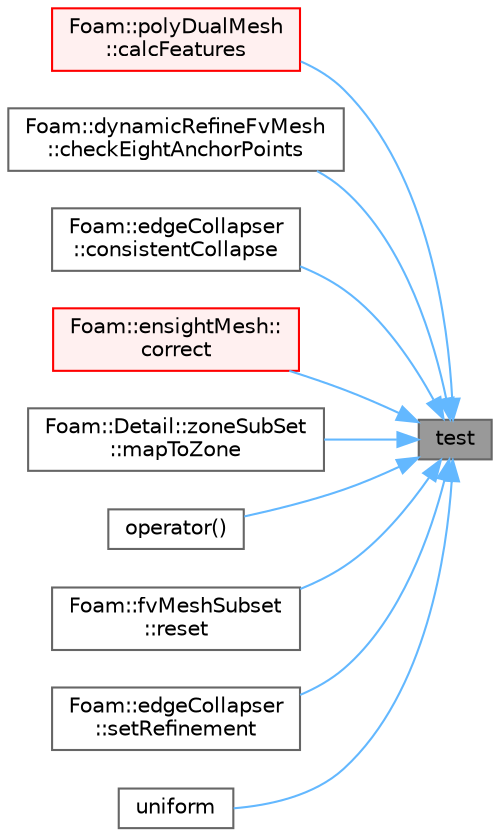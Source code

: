 digraph "test"
{
 // LATEX_PDF_SIZE
  bgcolor="transparent";
  edge [fontname=Helvetica,fontsize=10,labelfontname=Helvetica,labelfontsize=10];
  node [fontname=Helvetica,fontsize=10,shape=box,height=0.2,width=0.4];
  rankdir="RL";
  Node1 [id="Node000001",label="test",height=0.2,width=0.4,color="gray40", fillcolor="grey60", style="filled", fontcolor="black",tooltip=" "];
  Node1 -> Node2 [id="edge1_Node000001_Node000002",dir="back",color="steelblue1",style="solid",tooltip=" "];
  Node2 [id="Node000002",label="Foam::polyDualMesh\l::calcFeatures",height=0.2,width=0.4,color="red", fillcolor="#FFF0F0", style="filled",URL="$classFoam_1_1polyDualMesh.html#a9462253b504fad04ae7194f1f17469c8",tooltip=" "];
  Node1 -> Node4 [id="edge2_Node000001_Node000004",dir="back",color="steelblue1",style="solid",tooltip=" "];
  Node4 [id="Node000004",label="Foam::dynamicRefineFvMesh\l::checkEightAnchorPoints",height=0.2,width=0.4,color="grey40", fillcolor="white", style="filled",URL="$classFoam_1_1dynamicRefineFvMesh.html#aeed26ebf6f8f63efb0be3b855161779d",tooltip=" "];
  Node1 -> Node5 [id="edge3_Node000001_Node000005",dir="back",color="steelblue1",style="solid",tooltip=" "];
  Node5 [id="Node000005",label="Foam::edgeCollapser\l::consistentCollapse",height=0.2,width=0.4,color="grey40", fillcolor="white", style="filled",URL="$classFoam_1_1edgeCollapser.html#a288ee291e4386a5c374bce21cf30cad3",tooltip=" "];
  Node1 -> Node6 [id="edge4_Node000001_Node000006",dir="back",color="steelblue1",style="solid",tooltip=" "];
  Node6 [id="Node000006",label="Foam::ensightMesh::\lcorrect",height=0.2,width=0.4,color="red", fillcolor="#FFF0F0", style="filled",URL="$classFoam_1_1ensightMesh.html#a3ae44b28050c3aa494c1d8e18cf618c1",tooltip=" "];
  Node1 -> Node8 [id="edge5_Node000001_Node000008",dir="back",color="steelblue1",style="solid",tooltip=" "];
  Node8 [id="Node000008",label="Foam::Detail::zoneSubSet\l::mapToZone",height=0.2,width=0.4,color="grey40", fillcolor="white", style="filled",URL="$classFoam_1_1Detail_1_1zoneSubSet.html#a2edc1fb18441b8cadc2536c4f33b620d",tooltip=" "];
  Node1 -> Node9 [id="edge6_Node000001_Node000009",dir="back",color="steelblue1",style="solid",tooltip=" "];
  Node9 [id="Node000009",label="operator()",height=0.2,width=0.4,color="grey40", fillcolor="white", style="filled",URL="$classFoam_1_1bitSet.html#a9f3820f812cb6869495bcbb00fcaf9f8",tooltip=" "];
  Node1 -> Node10 [id="edge7_Node000001_Node000010",dir="back",color="steelblue1",style="solid",tooltip=" "];
  Node10 [id="Node000010",label="Foam::fvMeshSubset\l::reset",height=0.2,width=0.4,color="grey40", fillcolor="white", style="filled",URL="$classFoam_1_1fvMeshSubset.html#afc490c6ae919cf032562b5fa5f94ed0a",tooltip=" "];
  Node1 -> Node11 [id="edge8_Node000001_Node000011",dir="back",color="steelblue1",style="solid",tooltip=" "];
  Node11 [id="Node000011",label="Foam::edgeCollapser\l::setRefinement",height=0.2,width=0.4,color="grey40", fillcolor="white", style="filled",URL="$classFoam_1_1edgeCollapser.html#a788f5a11a20efd0f4a6a8ab78be4efeb",tooltip=" "];
  Node1 -> Node12 [id="edge9_Node000001_Node000012",dir="back",color="steelblue1",style="solid",tooltip=" "];
  Node12 [id="Node000012",label="uniform",height=0.2,width=0.4,color="grey40", fillcolor="white", style="filled",URL="$classFoam_1_1bitSet.html#aa8dcce10a1ccedf0847788a19fcca386",tooltip=" "];
}

